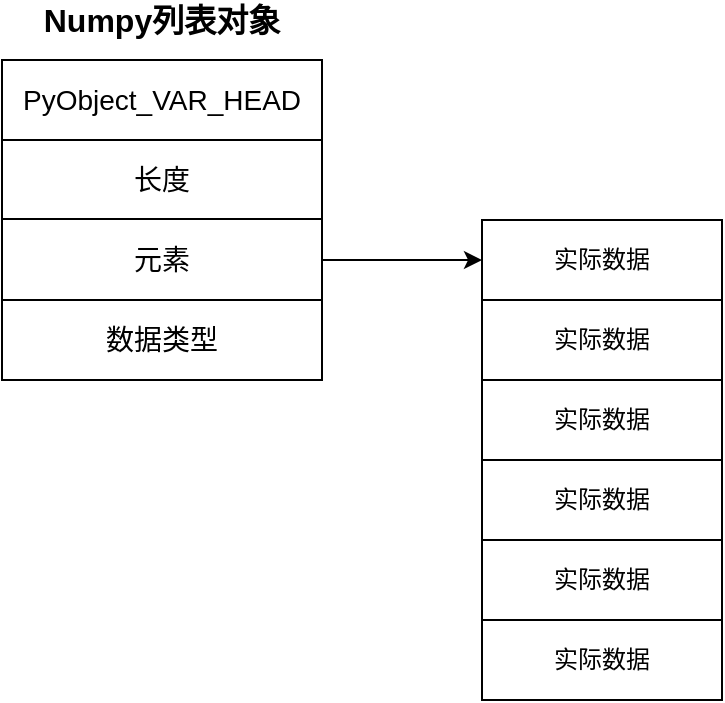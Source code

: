<mxfile version="10.7.7" type="device"><diagram id="zEb1tiIRH28jUiVqBl7u" name="第 1 页"><mxGraphModel dx="1076" dy="596" grid="1" gridSize="10" guides="1" tooltips="1" connect="1" arrows="1" fold="1" page="1" pageScale="1" pageWidth="827" pageHeight="1169" math="0" shadow="0"><root><mxCell id="0"/><mxCell id="1" parent="0"/><mxCell id="G3itZvYwJnQgl6KWuHbW-1" value="" style="rounded=0;whiteSpace=wrap;html=1;" vertex="1" parent="1"><mxGeometry x="80" y="40" width="160" height="120" as="geometry"/></mxCell><mxCell id="G3itZvYwJnQgl6KWuHbW-2" value="&lt;font style=&quot;font-size: 14px&quot;&gt;PyObject_VAR_HEAD&lt;/font&gt;" style="text;html=1;strokeColor=none;fillColor=none;align=center;verticalAlign=middle;whiteSpace=wrap;rounded=0;" vertex="1" parent="1"><mxGeometry x="140" y="50" width="40" height="20" as="geometry"/></mxCell><mxCell id="G3itZvYwJnQgl6KWuHbW-3" value="&lt;font style=&quot;font-size: 14px&quot;&gt;长度&lt;/font&gt;" style="text;html=1;strokeColor=none;fillColor=none;align=center;verticalAlign=middle;whiteSpace=wrap;rounded=0;" vertex="1" parent="1"><mxGeometry x="140" y="90" width="40" height="20" as="geometry"/></mxCell><mxCell id="G3itZvYwJnQgl6KWuHbW-4" value="&lt;font style=&quot;font-size: 14px&quot;&gt;元素&lt;/font&gt;&lt;br&gt;" style="text;html=1;strokeColor=none;fillColor=none;align=center;verticalAlign=middle;whiteSpace=wrap;rounded=0;" vertex="1" parent="1"><mxGeometry x="140" y="130" width="40" height="20" as="geometry"/></mxCell><mxCell id="G3itZvYwJnQgl6KWuHbW-5" value="" style="endArrow=none;html=1;" edge="1" parent="1"><mxGeometry width="50" height="50" relative="1" as="geometry"><mxPoint x="80" y="119.5" as="sourcePoint"/><mxPoint x="240" y="119.5" as="targetPoint"/></mxGeometry></mxCell><mxCell id="G3itZvYwJnQgl6KWuHbW-6" value="" style="endArrow=none;html=1;" edge="1" parent="1"><mxGeometry width="50" height="50" relative="1" as="geometry"><mxPoint x="80" y="80" as="sourcePoint"/><mxPoint x="240" y="80" as="targetPoint"/></mxGeometry></mxCell><mxCell id="G3itZvYwJnQgl6KWuHbW-7" value="实际数据" style="rounded=0;whiteSpace=wrap;html=1;" vertex="1" parent="1"><mxGeometry x="320" y="120" width="120" height="40" as="geometry"/></mxCell><mxCell id="G3itZvYwJnQgl6KWuHbW-8" value="实际数据" style="rounded=0;whiteSpace=wrap;html=1;" vertex="1" parent="1"><mxGeometry x="320" y="160" width="120" height="40" as="geometry"/></mxCell><mxCell id="G3itZvYwJnQgl6KWuHbW-9" value="实际数据" style="rounded=0;whiteSpace=wrap;html=1;" vertex="1" parent="1"><mxGeometry x="320" y="200" width="120" height="40" as="geometry"/></mxCell><mxCell id="G3itZvYwJnQgl6KWuHbW-10" value="实际数据" style="rounded=0;whiteSpace=wrap;html=1;" vertex="1" parent="1"><mxGeometry x="320" y="240" width="120" height="40" as="geometry"/></mxCell><mxCell id="G3itZvYwJnQgl6KWuHbW-11" value="实际数据" style="rounded=0;whiteSpace=wrap;html=1;" vertex="1" parent="1"><mxGeometry x="320" y="280" width="120" height="40" as="geometry"/></mxCell><mxCell id="G3itZvYwJnQgl6KWuHbW-12" value="实际数据" style="rounded=0;whiteSpace=wrap;html=1;" vertex="1" parent="1"><mxGeometry x="320" y="320" width="120" height="40" as="geometry"/></mxCell><mxCell id="G3itZvYwJnQgl6KWuHbW-13" value="" style="endArrow=classic;html=1;entryX=0;entryY=0.5;entryDx=0;entryDy=0;" edge="1" parent="1" target="G3itZvYwJnQgl6KWuHbW-7"><mxGeometry width="50" height="50" relative="1" as="geometry"><mxPoint x="240" y="140" as="sourcePoint"/><mxPoint x="340" y="140" as="targetPoint"/></mxGeometry></mxCell><mxCell id="G3itZvYwJnQgl6KWuHbW-14" value="&lt;font style=&quot;font-size: 16px&quot;&gt;&lt;b&gt;Numpy列表对象&lt;/b&gt;&lt;/font&gt;" style="text;html=1;strokeColor=none;fillColor=none;align=center;verticalAlign=middle;whiteSpace=wrap;rounded=0;" vertex="1" parent="1"><mxGeometry x="95" y="10" width="130" height="20" as="geometry"/></mxCell><mxCell id="G3itZvYwJnQgl6KWuHbW-15" value="&lt;font style=&quot;font-size: 14px&quot;&gt;数据类型&lt;/font&gt;" style="rounded=0;whiteSpace=wrap;html=1;" vertex="1" parent="1"><mxGeometry x="80" y="160" width="160" height="40" as="geometry"/></mxCell></root></mxGraphModel></diagram></mxfile>